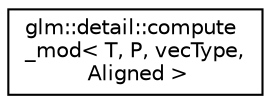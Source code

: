 digraph "Graphical Class Hierarchy"
{
 // LATEX_PDF_SIZE
  edge [fontname="Helvetica",fontsize="10",labelfontname="Helvetica",labelfontsize="10"];
  node [fontname="Helvetica",fontsize="10",shape=record];
  rankdir="LR";
  Node0 [label="glm::detail::compute\l_mod\< T, P, vecType,\l Aligned \>",height=0.2,width=0.4,color="black", fillcolor="white", style="filled",URL="$structglm_1_1detail_1_1compute__mod.html",tooltip=" "];
}
